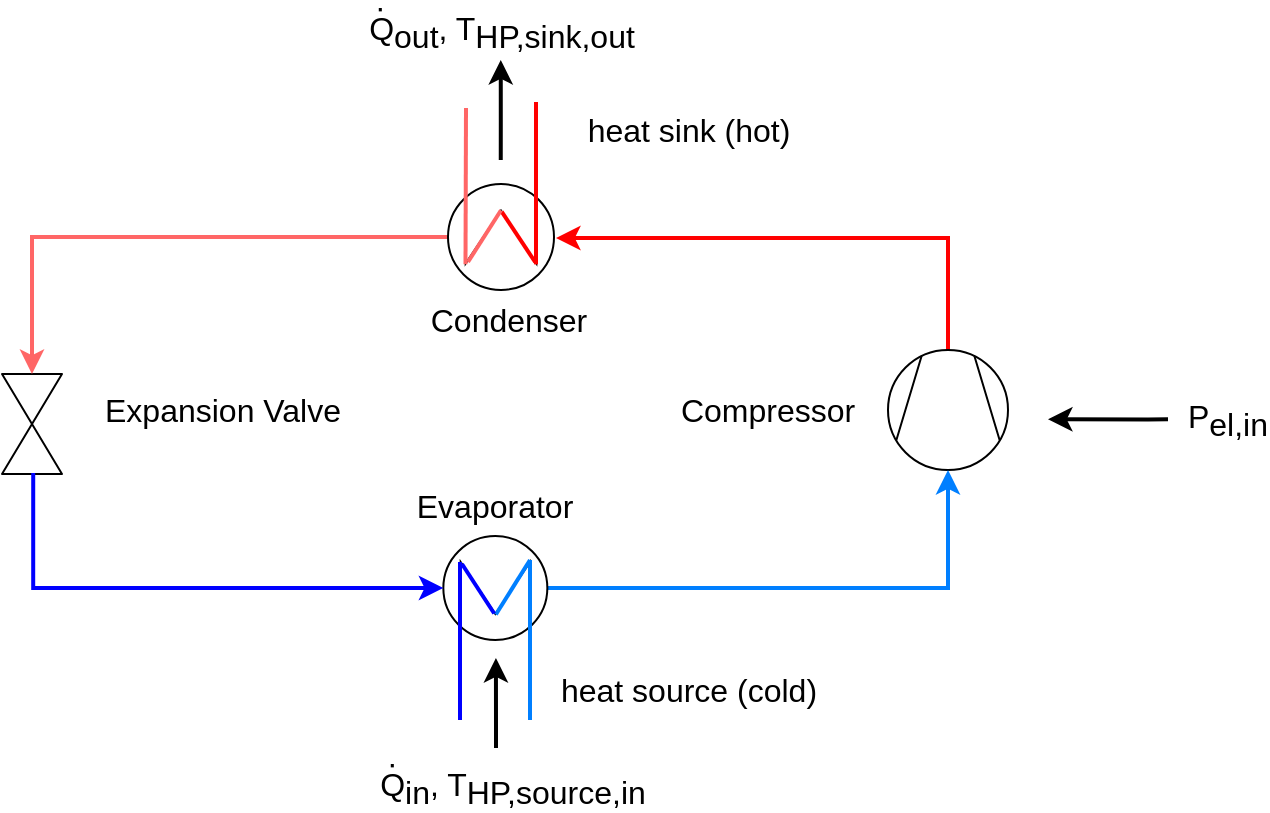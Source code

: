 <mxfile version="20.3.0" type="device"><diagram id="W17T6F8bTOY21CXLA5_a" name="Page-1"><mxGraphModel dx="981" dy="686" grid="1" gridSize="10" guides="1" tooltips="1" connect="1" arrows="1" fold="1" page="1" pageScale="1" pageWidth="827" pageHeight="583" math="0" shadow="0"><root><mxCell id="0"/><mxCell id="1" parent="0"/><mxCell id="Pijx6tLUIFeuxo3mq-_r-9" value="" style="edgeStyle=orthogonalEdgeStyle;rounded=0;orthogonalLoop=1;jettySize=auto;html=1;strokeWidth=2;strokeColor=#FF0000;fontSize=16;endArrow=classic;endFill=1;" parent="1" source="Pijx6tLUIFeuxo3mq-_r-1" edge="1"><mxGeometry relative="1" as="geometry"><mxPoint x="424" y="199" as="targetPoint"/><Array as="points"><mxPoint x="620" y="199"/><mxPoint x="440" y="199"/></Array></mxGeometry></mxCell><mxCell id="Pijx6tLUIFeuxo3mq-_r-1" value="" style="shape=mxgraph.pid.compressors_-_iso.compressor,_vacuum_pump;html=1;pointerEvents=1;align=center;verticalLabelPosition=bottom;verticalAlign=top;dashed=0;rotation=-90;fontSize=16;" parent="1" vertex="1"><mxGeometry x="590" y="255" width="60" height="60" as="geometry"/></mxCell><mxCell id="Pijx6tLUIFeuxo3mq-_r-15" value="" style="edgeStyle=orthogonalEdgeStyle;rounded=0;orthogonalLoop=1;jettySize=auto;html=1;entryX=0;entryY=0.5;entryDx=0;entryDy=0;entryPerimeter=0;strokeWidth=2;strokeColor=#007FFF;fontSize=16;" parent="1" source="Pijx6tLUIFeuxo3mq-_r-2" target="Pijx6tLUIFeuxo3mq-_r-1" edge="1"><mxGeometry relative="1" as="geometry"><mxPoint x="520" y="445" as="targetPoint"/></mxGeometry></mxCell><mxCell id="Pijx6tLUIFeuxo3mq-_r-2" value="" style="shape=mxgraph.pid.heat_exchangers.shell_and_tube_heat_exchanger_2;html=1;pointerEvents=1;align=center;verticalLabelPosition=bottom;verticalAlign=top;dashed=0;rotation=-90;fontSize=16;" parent="1" vertex="1"><mxGeometry x="367.67" y="348" width="52" height="52" as="geometry"/></mxCell><mxCell id="Pijx6tLUIFeuxo3mq-_r-4" value="" style="verticalLabelPosition=bottom;align=center;html=1;verticalAlign=top;pointerEvents=1;dashed=0;shape=mxgraph.pid2valves.valve;valveType=gate;rotation=90;fontSize=16;" parent="1" vertex="1"><mxGeometry x="137" y="277" width="50" height="30" as="geometry"/></mxCell><mxCell id="Pijx6tLUIFeuxo3mq-_r-11" value="" style="edgeStyle=orthogonalEdgeStyle;rounded=0;orthogonalLoop=1;jettySize=auto;html=1;strokeWidth=2;strokeColor=#FF6666;fontSize=16;" parent="1" source="Pijx6tLUIFeuxo3mq-_r-5" target="Pijx6tLUIFeuxo3mq-_r-4" edge="1"><mxGeometry relative="1" as="geometry"><mxPoint x="254" y="115" as="targetPoint"/></mxGeometry></mxCell><mxCell id="Pijx6tLUIFeuxo3mq-_r-5" value="" style="shape=mxgraph.pid.heat_exchangers.shell_and_tube_heat_exchanger_2;html=1;pointerEvents=1;align=center;verticalLabelPosition=bottom;verticalAlign=top;dashed=0;rotation=90;fontSize=16;" parent="1" vertex="1"><mxGeometry x="370" y="172" width="53" height="53" as="geometry"/></mxCell><mxCell id="Pijx6tLUIFeuxo3mq-_r-17" value="Compressor" style="text;html=1;strokeColor=none;fillColor=none;align=center;verticalAlign=middle;whiteSpace=wrap;rounded=0;fontSize=16;" parent="1" vertex="1"><mxGeometry x="510" y="275" width="40" height="20" as="geometry"/></mxCell><mxCell id="Pijx6tLUIFeuxo3mq-_r-18" value="Expansion Valve" style="text;html=1;align=center;verticalAlign=middle;resizable=0;points=[];autosize=1;fontSize=16;" parent="1" vertex="1"><mxGeometry x="187" y="270" width="140" height="30" as="geometry"/></mxCell><mxCell id="Pijx6tLUIFeuxo3mq-_r-19" value="Condenser" style="text;html=1;align=center;verticalAlign=middle;resizable=0;points=[];autosize=1;fontSize=16;" parent="1" vertex="1"><mxGeometry x="350" y="225" width="100" height="30" as="geometry"/></mxCell><mxCell id="Pijx6tLUIFeuxo3mq-_r-21" value="Evaporator" style="text;html=1;align=center;verticalAlign=middle;resizable=0;points=[];autosize=1;fontSize=16;" parent="1" vertex="1"><mxGeometry x="343" y="318" width="100" height="30" as="geometry"/></mxCell><mxCell id="Pijx6tLUIFeuxo3mq-_r-26" value="" style="endArrow=none;html=1;strokeWidth=2;fontSize=16;strokeColor=#0000FF;" parent="1" edge="1"><mxGeometry width="50" height="50" relative="1" as="geometry"><mxPoint x="376" y="440" as="sourcePoint"/><mxPoint x="376" y="361" as="targetPoint"/></mxGeometry></mxCell><mxCell id="Pijx6tLUIFeuxo3mq-_r-31" value="" style="endArrow=none;html=1;strokeWidth=2;fontSize=16;exitX=0.758;exitY=0.835;exitDx=0;exitDy=0;exitPerimeter=0;strokeColor=#FF6666;" parent="1" source="Pijx6tLUIFeuxo3mq-_r-5" edge="1"><mxGeometry width="50" height="50" relative="1" as="geometry"><mxPoint x="366.63" y="119.7" as="sourcePoint"/><mxPoint x="379" y="134" as="targetPoint"/></mxGeometry></mxCell><mxCell id="Pijx6tLUIFeuxo3mq-_r-33" value="Q&lt;sub style=&quot;font-size: 16px;&quot;&gt;in&lt;/sub&gt;, T&lt;sub style=&quot;font-size: 16px;&quot;&gt;HP,source,in&lt;/sub&gt;" style="text;html=1;strokeColor=none;fillColor=none;align=center;verticalAlign=middle;whiteSpace=wrap;rounded=0;fontSize=16;" parent="1" vertex="1"><mxGeometry x="332.5" y="464" width="139" height="20" as="geometry"/></mxCell><mxCell id="Pijx6tLUIFeuxo3mq-_r-34" value="" style="rounded=0;orthogonalLoop=1;jettySize=auto;html=1;strokeWidth=2;fontSize=16;" parent="1" edge="1"><mxGeometry relative="1" as="geometry"><mxPoint x="394" y="454" as="sourcePoint"/><mxPoint x="393.96" y="409" as="targetPoint"/><Array as="points"><mxPoint x="394" y="444"/></Array></mxGeometry></mxCell><mxCell id="Pijx6tLUIFeuxo3mq-_r-38" value="Q&lt;sub style=&quot;&quot;&gt;&lt;font style=&quot;font-size: 16px;&quot;&gt;out&lt;/font&gt;&lt;/sub&gt;, T&lt;span style=&quot;font-size: 16px;&quot;&gt;&lt;sub style=&quot;font-size: 16px;&quot;&gt;HP,sink,out&lt;/sub&gt;&lt;/span&gt;" style="text;html=1;strokeColor=none;fillColor=none;align=center;verticalAlign=middle;whiteSpace=wrap;rounded=0;fontSize=16;" parent="1" vertex="1"><mxGeometry x="326.5" y="86" width="140" height="20" as="geometry"/></mxCell><mxCell id="Pijx6tLUIFeuxo3mq-_r-39" value="" style="edgeStyle=orthogonalEdgeStyle;rounded=0;orthogonalLoop=1;jettySize=auto;html=1;entryX=0;entryY=0.5;entryDx=0;entryDy=0;entryPerimeter=0;strokeWidth=2;fontSize=16;" parent="1" edge="1"><mxGeometry relative="1" as="geometry"><mxPoint x="396.38" y="160" as="sourcePoint"/><mxPoint x="396.38" y="110" as="targetPoint"/><Array as="points"><mxPoint x="396.38" y="140"/><mxPoint x="396.38" y="140"/></Array></mxGeometry></mxCell><mxCell id="Pijx6tLUIFeuxo3mq-_r-40" value="." style="text;html=1;strokeColor=none;fillColor=none;align=center;verticalAlign=middle;whiteSpace=wrap;rounded=0;fontSize=16;rotation=-180;" parent="1" vertex="1"><mxGeometry x="328.5" y="80" width="16.67" height="20" as="geometry"/></mxCell><mxCell id="Pijx6tLUIFeuxo3mq-_r-42" value="." style="text;html=1;strokeColor=none;fillColor=none;align=center;verticalAlign=middle;whiteSpace=wrap;rounded=0;fontSize=16;rotation=-180;" parent="1" vertex="1"><mxGeometry x="334.5" y="458.0" width="16.67" height="20" as="geometry"/></mxCell><mxCell id="Pijx6tLUIFeuxo3mq-_r-43" value="&lt;span style=&quot;font-size: 16px;&quot;&gt;P&lt;sub style=&quot;font-size: 16px;&quot;&gt;el,in&lt;/sub&gt;&lt;/span&gt;" style="text;html=1;strokeColor=none;fillColor=none;align=center;verticalAlign=middle;whiteSpace=wrap;rounded=0;fontSize=16;" parent="1" vertex="1"><mxGeometry x="740" y="280" width="40" height="20" as="geometry"/></mxCell><mxCell id="Pijx6tLUIFeuxo3mq-_r-44" value="" style="edgeStyle=orthogonalEdgeStyle;rounded=0;orthogonalLoop=1;jettySize=auto;html=1;strokeWidth=2;fontSize=16;" parent="1" edge="1"><mxGeometry relative="1" as="geometry"><mxPoint x="730" y="289.66" as="sourcePoint"/><mxPoint x="670" y="289.66" as="targetPoint"/><Array as="points"><mxPoint x="720" y="289.66"/><mxPoint x="720" y="289.66"/></Array></mxGeometry></mxCell><mxCell id="Pijx6tLUIFeuxo3mq-_r-53" value="" style="endArrow=none;html=1;strokeWidth=2;fontSize=16;entryX=0.749;entryY=0.166;entryDx=0;entryDy=0;entryPerimeter=0;strokeColor=#007FFF;" parent="1" edge="1"><mxGeometry width="50" height="50" relative="1" as="geometry"><mxPoint x="411" y="440" as="sourcePoint"/><mxPoint x="411" y="360" as="targetPoint"/></mxGeometry></mxCell><mxCell id="Pijx6tLUIFeuxo3mq-_r-54" value="" style="endArrow=none;html=1;strokeWidth=2;fontSize=16;exitX=0.758;exitY=0.835;exitDx=0;exitDy=0;exitPerimeter=0;strokeColor=#FF0000;" parent="1" edge="1"><mxGeometry width="50" height="50" relative="1" as="geometry"><mxPoint x="414.0" y="212.2" as="sourcePoint"/><mxPoint x="414" y="131" as="targetPoint"/></mxGeometry></mxCell><mxCell id="Pijx6tLUIFeuxo3mq-_r-55" value="" style="endArrow=none;html=1;strokeWidth=2;fontSize=16;entryX=0.26;entryY=0.494;entryDx=0;entryDy=0;entryPerimeter=0;exitX=0.738;exitY=0.177;exitDx=0;exitDy=0;exitPerimeter=0;strokeColor=#FF0000;" parent="1" source="Pijx6tLUIFeuxo3mq-_r-5" target="Pijx6tLUIFeuxo3mq-_r-5" edge="1"><mxGeometry width="50" height="50" relative="1" as="geometry"><mxPoint x="443.0" y="188.2" as="sourcePoint"/><mxPoint x="443.03" y="66.0" as="targetPoint"/></mxGeometry></mxCell><mxCell id="Pijx6tLUIFeuxo3mq-_r-56" value="" style="endArrow=none;html=1;strokeWidth=2;fontSize=16;entryX=0.248;entryY=0.5;entryDx=0;entryDy=0;entryPerimeter=0;strokeColor=#FF6666;" parent="1" target="Pijx6tLUIFeuxo3mq-_r-5" edge="1"><mxGeometry width="50" height="50" relative="1" as="geometry"><mxPoint x="380" y="211" as="sourcePoint"/><mxPoint x="399.6" y="129" as="targetPoint"/></mxGeometry></mxCell><mxCell id="Pijx6tLUIFeuxo3mq-_r-57" value="" style="endArrow=none;html=1;strokeWidth=2;fontSize=16;strokeColor=#007FFF;entryX=0.245;entryY=0.505;entryDx=0;entryDy=0;entryPerimeter=0;" parent="1" target="Pijx6tLUIFeuxo3mq-_r-2" edge="1"><mxGeometry width="50" height="50" relative="1" as="geometry"><mxPoint x="411" y="360" as="sourcePoint"/><mxPoint x="400.6" y="304.2" as="targetPoint"/></mxGeometry></mxCell><mxCell id="Pijx6tLUIFeuxo3mq-_r-58" value="" style="endArrow=none;html=1;strokeWidth=2;fontSize=16;entryX=0.255;entryY=0.489;entryDx=0;entryDy=0;entryPerimeter=0;strokeColor=#0000FF;" parent="1" target="Pijx6tLUIFeuxo3mq-_r-2" edge="1"><mxGeometry width="50" height="50" relative="1" as="geometry"><mxPoint x="377" y="362" as="sourcePoint"/><mxPoint x="400" y="303.0" as="targetPoint"/></mxGeometry></mxCell><mxCell id="sApmw0bX65L9BM0iTh7I-1" value="heat source (cold)" style="text;html=1;align=center;verticalAlign=middle;resizable=0;points=[];autosize=1;fontSize=16;" parent="1" vertex="1"><mxGeometry x="415" y="410" width="150" height="30" as="geometry"/></mxCell><mxCell id="sApmw0bX65L9BM0iTh7I-2" value="heat sink (hot)" style="text;html=1;align=center;verticalAlign=middle;resizable=0;points=[];autosize=1;fontSize=16;" parent="1" vertex="1"><mxGeometry x="430" y="130" width="120" height="30" as="geometry"/></mxCell><mxCell id="P6DEu6xGaqio7s_U3eFR-2" value="" style="edgeStyle=orthogonalEdgeStyle;rounded=0;orthogonalLoop=1;jettySize=auto;html=1;entryX=0.5;entryY=0;entryDx=0;entryDy=0;entryPerimeter=0;strokeWidth=2;fontColor=#0000FF;strokeColor=#0000FF;fontSize=16;" parent="1" target="Pijx6tLUIFeuxo3mq-_r-2" edge="1"><mxGeometry relative="1" as="geometry"><mxPoint x="341" y="417.48" as="targetPoint"/><Array as="points"><mxPoint x="163" y="374"/></Array><mxPoint x="162.61" y="316.48" as="sourcePoint"/></mxGeometry></mxCell></root></mxGraphModel></diagram></mxfile>
